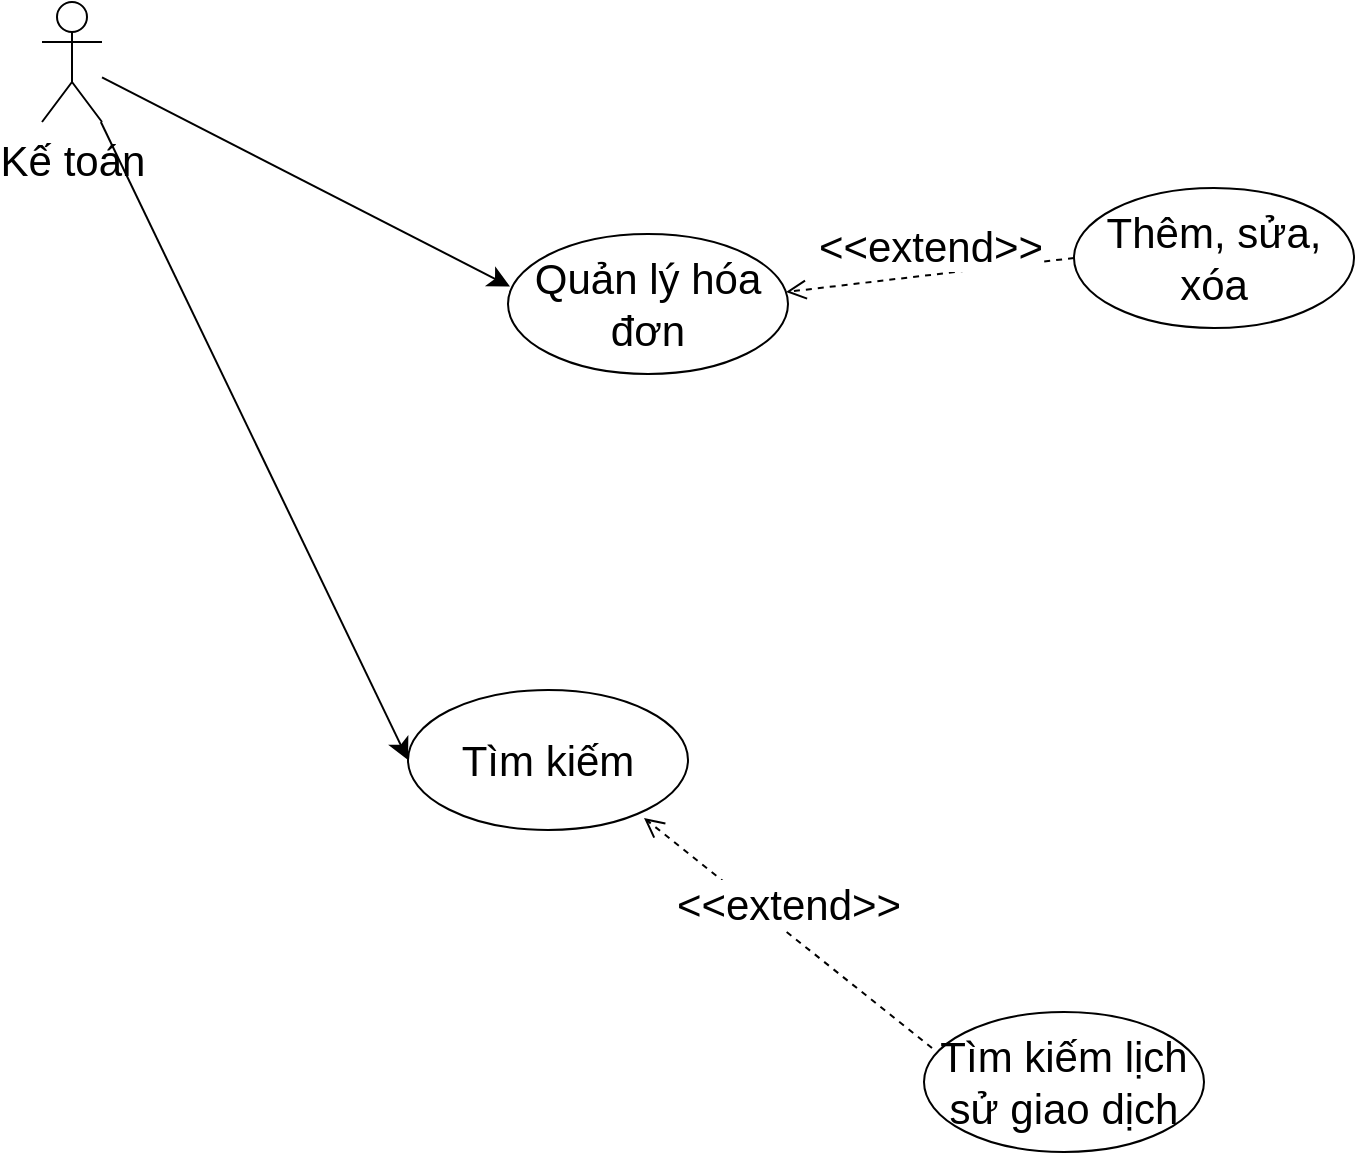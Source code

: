 <mxfile version="24.8.4">
  <diagram name="Page-1" id="Dyqx7wVkGTL6MdVg6WPS">
    <mxGraphModel grid="0" page="0" gridSize="10" guides="1" tooltips="1" connect="1" arrows="1" fold="1" pageScale="1" pageWidth="827" pageHeight="1169" math="0" shadow="0">
      <root>
        <mxCell id="0" />
        <mxCell id="1" parent="0" />
        <mxCell id="ms0ywho3L6nQnszyYnJi-1" style="edgeStyle=none;curved=1;rounded=0;orthogonalLoop=1;jettySize=auto;html=1;fontSize=21;startSize=8;endSize=8;" edge="1" parent="1" source="ms0ywho3L6nQnszyYnJi-3">
          <mxGeometry relative="1" as="geometry">
            <mxPoint x="356.0" y="2918.25" as="targetPoint" />
          </mxGeometry>
        </mxCell>
        <mxCell id="ms0ywho3L6nQnszyYnJi-2" style="edgeStyle=none;curved=1;rounded=0;orthogonalLoop=1;jettySize=auto;html=1;entryX=0;entryY=0.5;entryDx=0;entryDy=0;fontSize=21;startSize=8;endSize=8;" edge="1" parent="1" source="ms0ywho3L6nQnszyYnJi-3" target="ms0ywho3L6nQnszyYnJi-5">
          <mxGeometry relative="1" as="geometry" />
        </mxCell>
        <mxCell id="ms0ywho3L6nQnszyYnJi-3" value="Kế toán" style="shape=umlActor;verticalLabelPosition=bottom;verticalAlign=top;html=1;fontSize=21;" vertex="1" parent="1">
          <mxGeometry x="122" y="2776" width="30" height="60" as="geometry" />
        </mxCell>
        <mxCell id="ms0ywho3L6nQnszyYnJi-4" value="Quản lý hóa đơn" style="ellipse;whiteSpace=wrap;html=1;fontSize=21;" vertex="1" parent="1">
          <mxGeometry x="355" y="2892" width="140" height="70" as="geometry" />
        </mxCell>
        <mxCell id="ms0ywho3L6nQnszyYnJi-5" value="Tìm kiếm" style="ellipse;whiteSpace=wrap;html=1;fontSize=21;" vertex="1" parent="1">
          <mxGeometry x="305" y="3120" width="140" height="70" as="geometry" />
        </mxCell>
        <mxCell id="ms0ywho3L6nQnszyYnJi-6" value="&amp;lt;&amp;lt;extend&amp;gt;&amp;gt;" style="html=1;verticalAlign=bottom;endArrow=open;dashed=1;endSize=8;curved=0;rounded=0;fontSize=21;entryX=0.5;entryY=1;entryDx=0;entryDy=0;" edge="1" parent="1">
          <mxGeometry relative="1" as="geometry">
            <mxPoint x="638" y="2904" as="sourcePoint" />
            <mxPoint x="494" y="2921" as="targetPoint" />
          </mxGeometry>
        </mxCell>
        <mxCell id="ms0ywho3L6nQnszyYnJi-7" value="Thêm, sửa, xóa" style="ellipse;whiteSpace=wrap;html=1;fontSize=21;" vertex="1" parent="1">
          <mxGeometry x="638" y="2869" width="140" height="70" as="geometry" />
        </mxCell>
        <mxCell id="ms0ywho3L6nQnszyYnJi-8" value="&amp;lt;&amp;lt;extend&amp;gt;&amp;gt;" style="html=1;verticalAlign=bottom;endArrow=open;dashed=1;endSize=8;curved=0;rounded=0;fontSize=21;entryX=0.5;entryY=1;entryDx=0;entryDy=0;exitX=0.014;exitY=0.304;exitDx=0;exitDy=0;exitPerimeter=0;" edge="1" parent="1">
          <mxGeometry relative="1" as="geometry">
            <mxPoint x="567" y="3299" as="sourcePoint" />
            <mxPoint x="423" y="3184" as="targetPoint" />
          </mxGeometry>
        </mxCell>
        <mxCell id="ms0ywho3L6nQnszyYnJi-9" value="Tìm kiếm lịch sử giao dịch" style="ellipse;whiteSpace=wrap;html=1;fontSize=21;" vertex="1" parent="1">
          <mxGeometry x="563" y="3281" width="140" height="70" as="geometry" />
        </mxCell>
      </root>
    </mxGraphModel>
  </diagram>
</mxfile>
